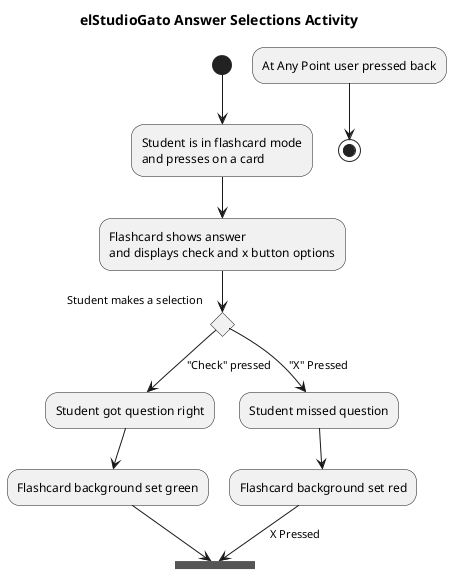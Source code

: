 @startuml
title  elStudioGato Answer Selections Activity


(*) --> "Student is in flashcard mode\nand presses on a card"
--> "Flashcard shows answer\nand displays check and x button options"
if "Student makes a selection" then
     -->["Check" pressed]"Student got question right"
     --> "Flashcard background set green"
     --> ===done===
   else
     --> ["X" Pressed]"Student missed question"
     --> "Flashcard background set red"
     --> [X Pressed]===done===
endif

"At Any Point user pressed back" --> (*)
@enduml